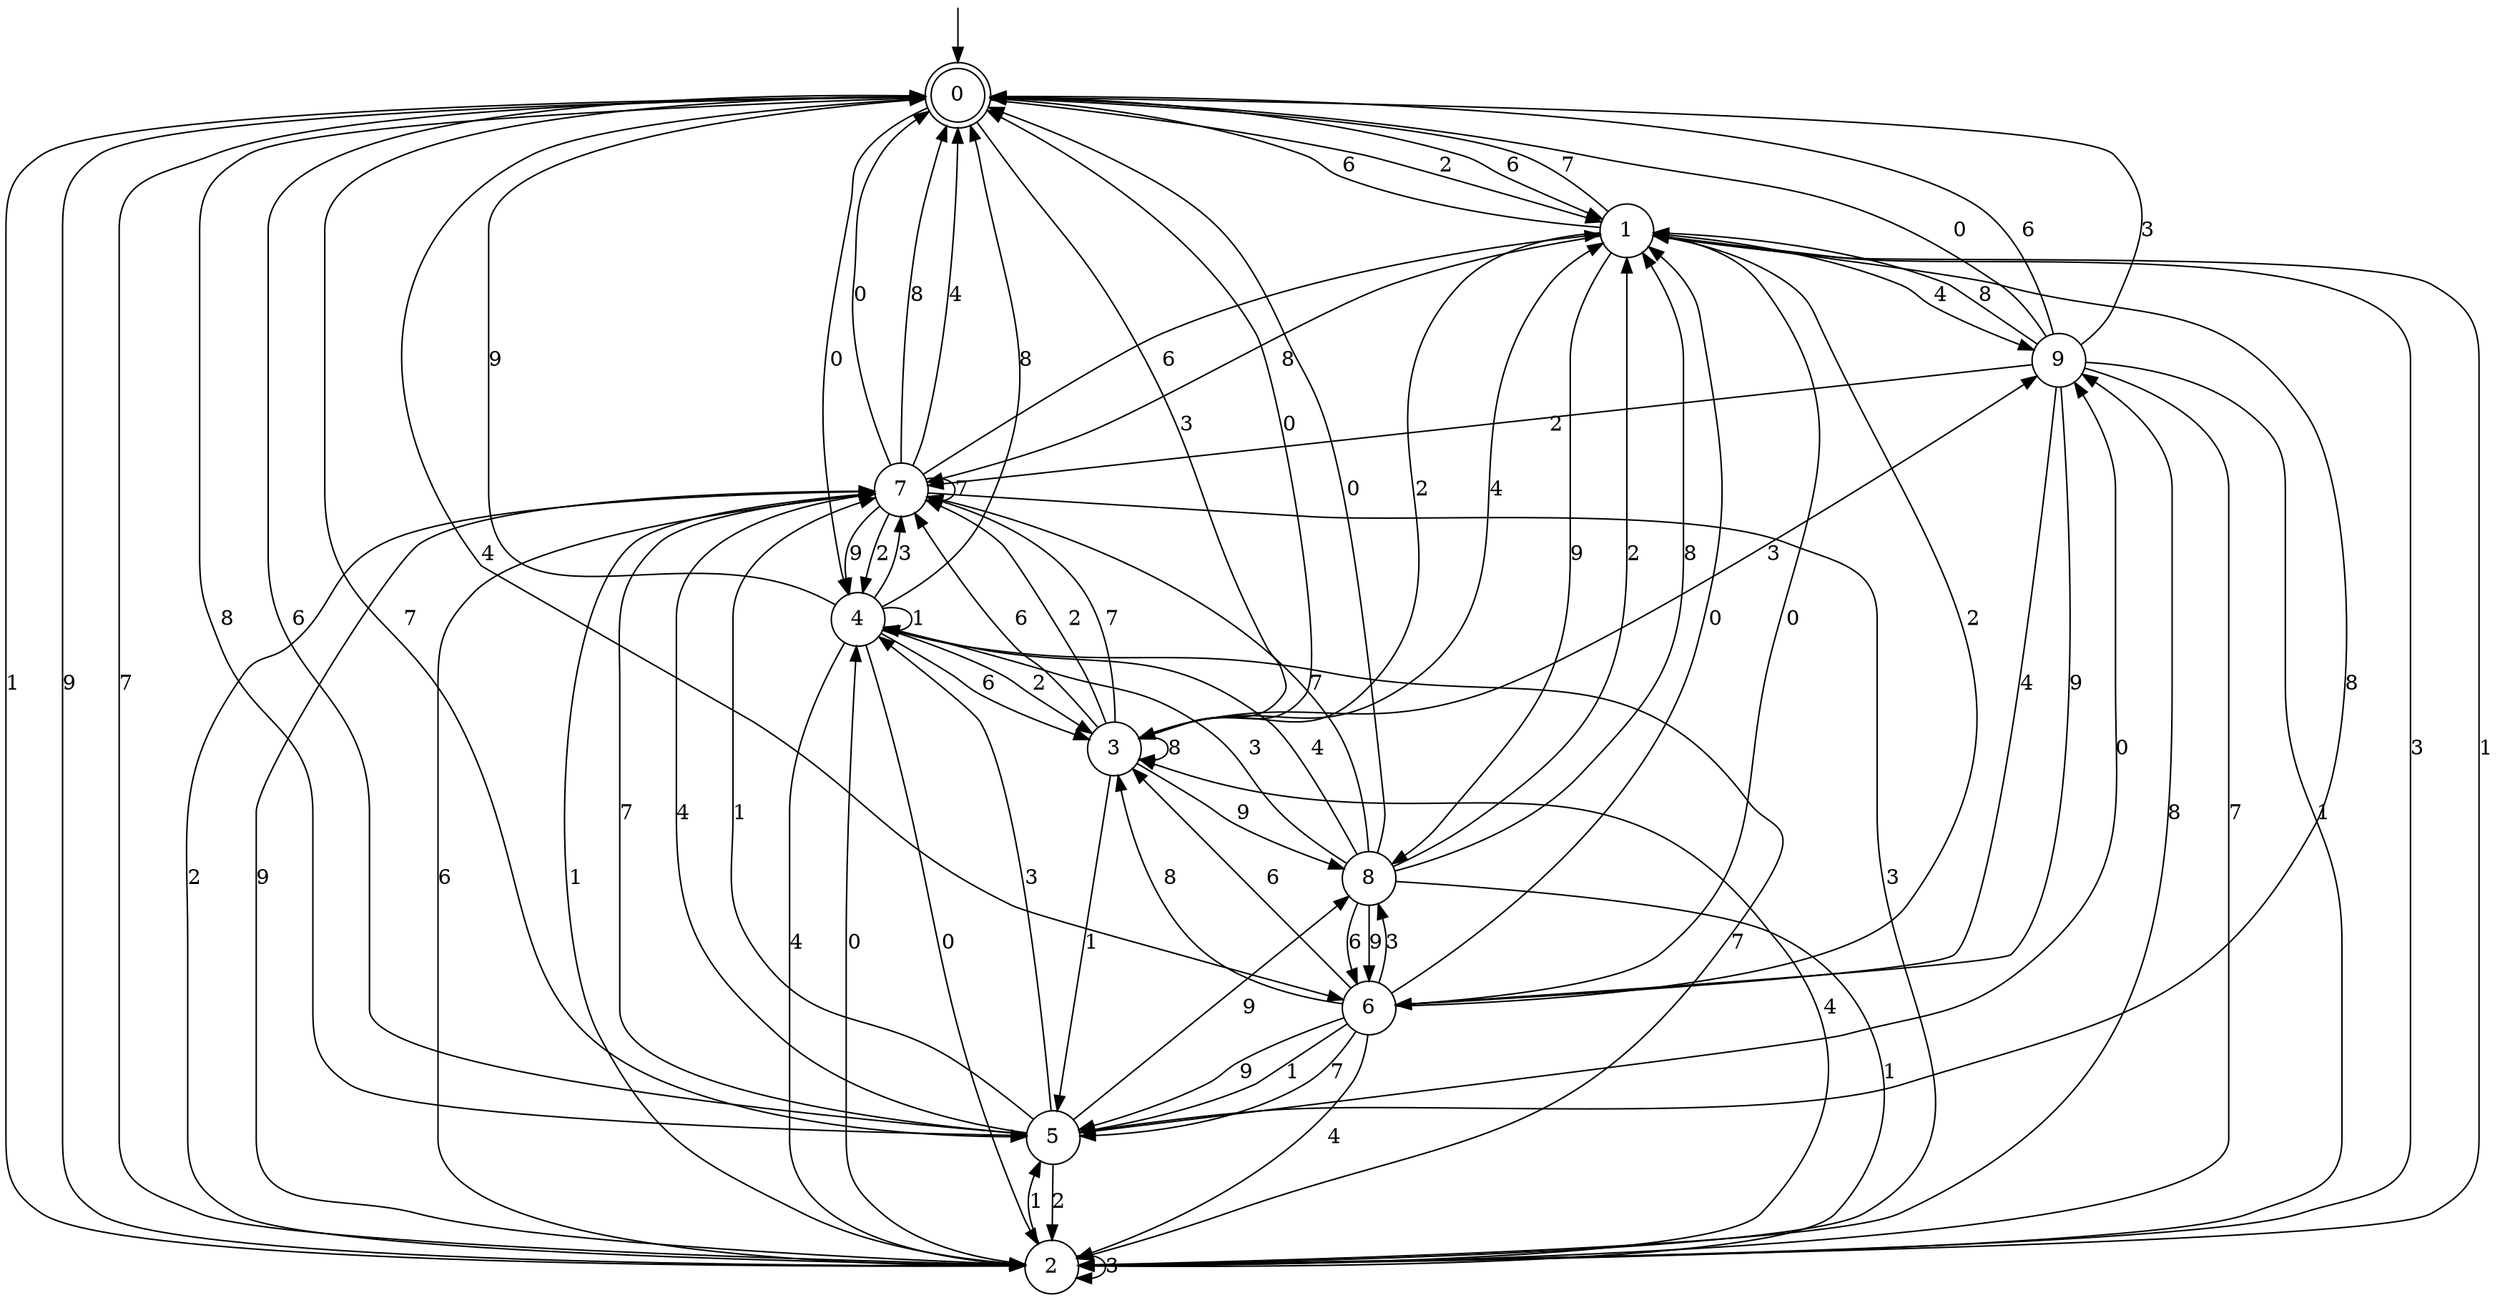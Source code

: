 digraph g {

	s0 [shape="doublecircle" label="0"];
	s1 [shape="circle" label="1"];
	s2 [shape="circle" label="2"];
	s3 [shape="circle" label="3"];
	s4 [shape="circle" label="4"];
	s5 [shape="circle" label="5"];
	s6 [shape="circle" label="6"];
	s7 [shape="circle" label="7"];
	s8 [shape="circle" label="8"];
	s9 [shape="circle" label="9"];
	s0 -> s1 [label="2"];
	s0 -> s2 [label="1"];
	s0 -> s3 [label="3"];
	s0 -> s4 [label="0"];
	s0 -> s5 [label="7"];
	s0 -> s5 [label="8"];
	s0 -> s2 [label="9"];
	s0 -> s6 [label="4"];
	s0 -> s1 [label="6"];
	s1 -> s3 [label="2"];
	s1 -> s2 [label="1"];
	s1 -> s2 [label="3"];
	s1 -> s6 [label="0"];
	s1 -> s0 [label="7"];
	s1 -> s7 [label="8"];
	s1 -> s8 [label="9"];
	s1 -> s9 [label="4"];
	s1 -> s0 [label="6"];
	s2 -> s7 [label="2"];
	s2 -> s5 [label="1"];
	s2 -> s2 [label="3"];
	s2 -> s4 [label="0"];
	s2 -> s0 [label="7"];
	s2 -> s9 [label="8"];
	s2 -> s7 [label="9"];
	s2 -> s3 [label="4"];
	s2 -> s7 [label="6"];
	s3 -> s7 [label="2"];
	s3 -> s5 [label="1"];
	s3 -> s9 [label="3"];
	s3 -> s0 [label="0"];
	s3 -> s7 [label="7"];
	s3 -> s3 [label="8"];
	s3 -> s8 [label="9"];
	s3 -> s1 [label="4"];
	s3 -> s7 [label="6"];
	s4 -> s3 [label="2"];
	s4 -> s4 [label="1"];
	s4 -> s7 [label="3"];
	s4 -> s2 [label="0"];
	s4 -> s2 [label="7"];
	s4 -> s0 [label="8"];
	s4 -> s0 [label="9"];
	s4 -> s2 [label="4"];
	s4 -> s3 [label="6"];
	s5 -> s2 [label="2"];
	s5 -> s7 [label="1"];
	s5 -> s4 [label="3"];
	s5 -> s9 [label="0"];
	s5 -> s7 [label="7"];
	s5 -> s1 [label="8"];
	s5 -> s8 [label="9"];
	s5 -> s7 [label="4"];
	s5 -> s0 [label="6"];
	s6 -> s1 [label="2"];
	s6 -> s5 [label="1"];
	s6 -> s8 [label="3"];
	s6 -> s1 [label="0"];
	s6 -> s5 [label="7"];
	s6 -> s3 [label="8"];
	s6 -> s5 [label="9"];
	s6 -> s2 [label="4"];
	s6 -> s3 [label="6"];
	s7 -> s4 [label="2"];
	s7 -> s2 [label="1"];
	s7 -> s2 [label="3"];
	s7 -> s0 [label="0"];
	s7 -> s7 [label="7"];
	s7 -> s0 [label="8"];
	s7 -> s4 [label="9"];
	s7 -> s0 [label="4"];
	s7 -> s1 [label="6"];
	s8 -> s1 [label="2"];
	s8 -> s2 [label="1"];
	s8 -> s4 [label="3"];
	s8 -> s0 [label="0"];
	s8 -> s7 [label="7"];
	s8 -> s1 [label="8"];
	s8 -> s6 [label="9"];
	s8 -> s4 [label="4"];
	s8 -> s6 [label="6"];
	s9 -> s7 [label="2"];
	s9 -> s2 [label="1"];
	s9 -> s0 [label="3"];
	s9 -> s0 [label="0"];
	s9 -> s2 [label="7"];
	s9 -> s1 [label="8"];
	s9 -> s6 [label="9"];
	s9 -> s6 [label="4"];
	s9 -> s0 [label="6"];

__start0 [label="" shape="none" width="0" height="0"];
__start0 -> s0;

}
